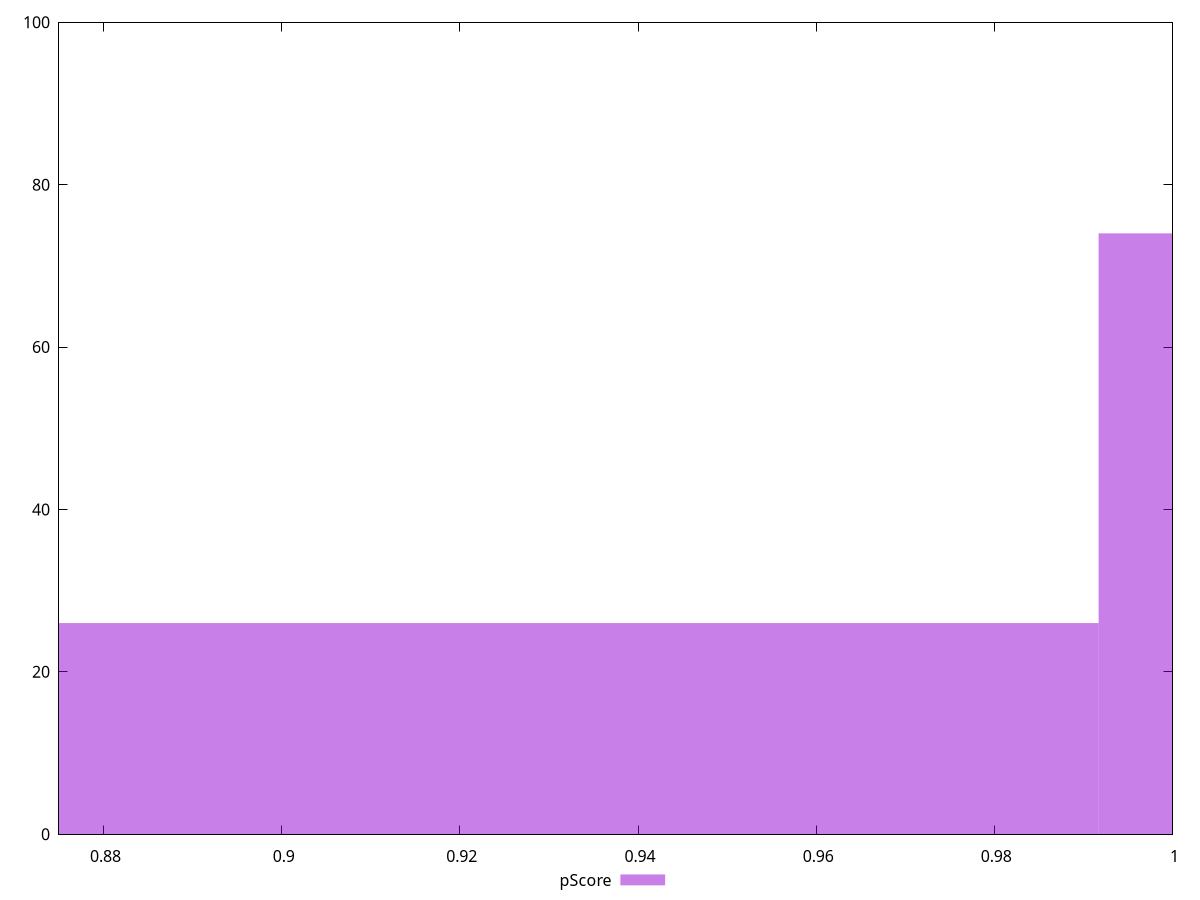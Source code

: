 reset

$pScore <<EOF
1.0578195766308751 74
0.9255921295520158 26
EOF

set key outside below
set boxwidth 0.1322274470788594
set xrange [0.875:1]
set yrange [0:100]
set trange [0:100]
set style fill transparent solid 0.5 noborder
set terminal svg size 640, 490 enhanced background rgb 'white'
set output "report_00017_2021-02-10T15-08-03.406Z/unminified-javascript/samples/pages+cached+noadtech+nomedia+nocss/pScore/histogram.svg"

plot $pScore title "pScore" with boxes

reset
